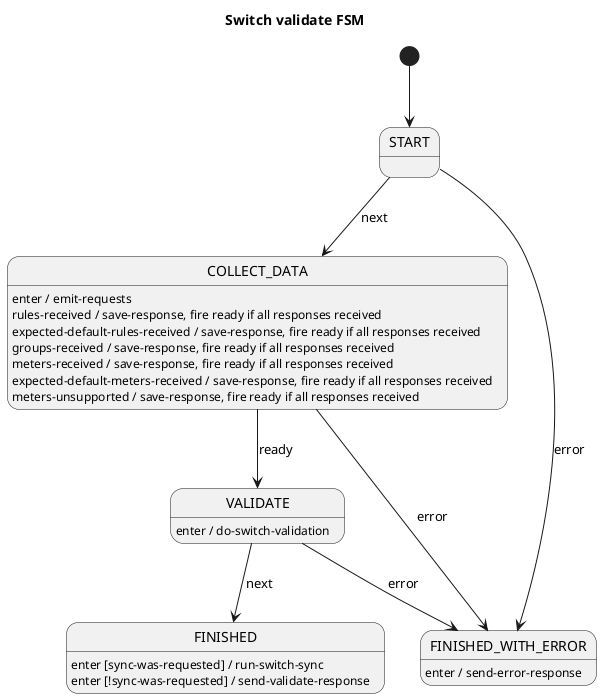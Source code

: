@startuml
title Switch validate FSM

[*] --> START

START --> COLLECT_DATA : next
START --> FINISHED_WITH_ERROR : error

COLLECT_DATA --> VALIDATE : ready
COLLECT_DATA --> FINISHED_WITH_ERROR : error
COLLECT_DATA : enter / emit-requests
COLLECT_DATA : rules-received / save-response, fire ready if all responses received
COLLECT_DATA : expected-default-rules-received / save-response, fire ready if all responses received
COLLECT_DATA : groups-received / save-response, fire ready if all responses received
COLLECT_DATA : meters-received / save-response, fire ready if all responses received
COLLECT_DATA : expected-default-meters-received / save-response, fire ready if all responses received
COLLECT_DATA : meters-unsupported / save-response, fire ready if all responses received

VALIDATE --> FINISHED : next
VALIDATE --> FINISHED_WITH_ERROR : error
VALIDATE : enter / do-switch-validation

FINISHED : enter [sync-was-requested] / run-switch-sync
FINISHED : enter [!sync-was-requested] / send-validate-response

FINISHED_WITH_ERROR : enter / send-error-response

@enduml
